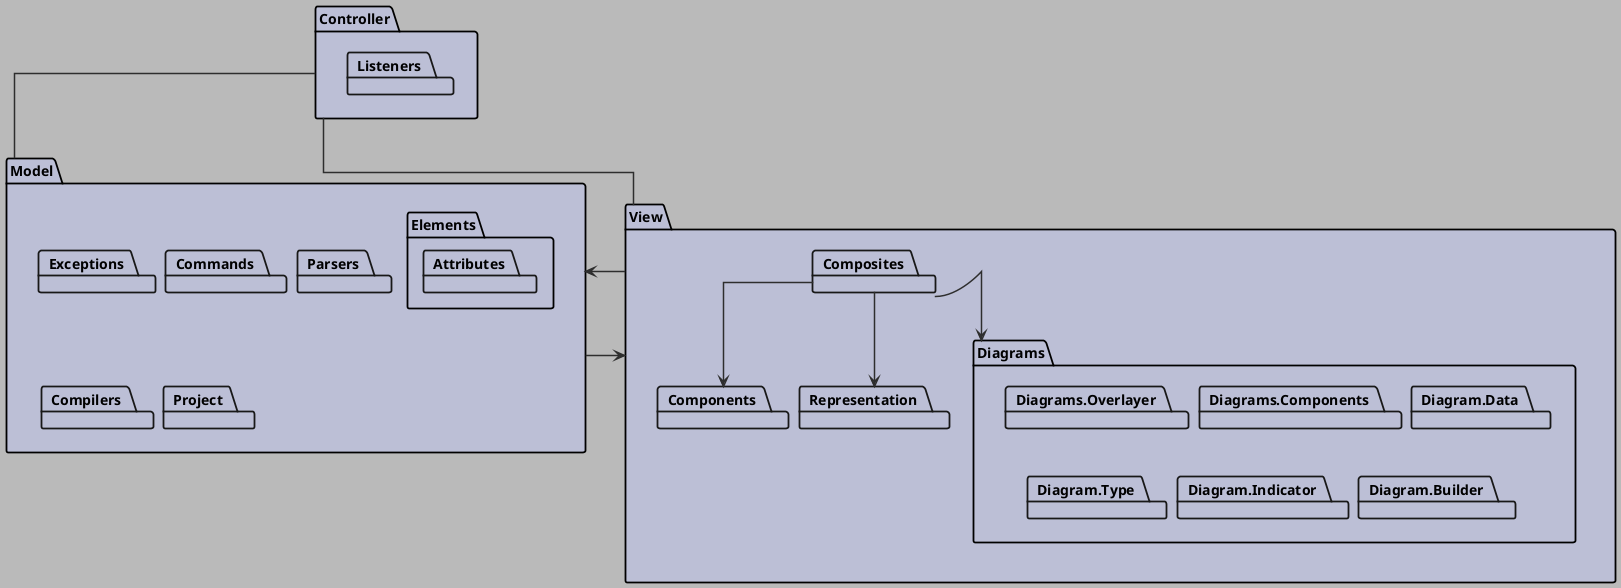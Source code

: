 @startuml PackageDiagram
'Style Settings
skinparam {
    Linetype ortho
    BackgroundColor #bababa
    Shadowing false
    Nodesep 10
    Ranksep 10
}
skinparam Arrow {
    Color #2e2e2e
    Thickness 1.5
}
skinparam CircledCharacter {
    Radius 8
    FontSize 10
}
skinparam class {
    BackgroundColor #d1d1d1
    BorderColor #2e2e2e
    BorderThickness 1.5
    HeaderBackgroundColor #a6a6a6
}
skinparam package {
    BackgroundColor #bcbfd6
    BorderThickness 1.8
}
skinparam Note {
    BackgroundColor #297547
    BorderColor #171a17
    FontColor #e8e8e8
}
'Content
package Model{
    package Elements{
        package Attributes
    }
    package Exceptions
    package Commands
    package Parsers
    package Compilers
    package Project
    'Relations
}
package View {
    package Components
    package Composites
    package Diagrams{
        package Diagrams.Overlayer
        package Diagrams.Components
        package Diagram.Data
        package Diagram.Type
        package Diagram.Indicator
        package Diagram.Builder
    }
    package Representation
    'Relations
    Composites --> Components
    Composites --> Representation
    Composites --> Diagrams
}
package Controller {
    package Listeners
    'Relations
}
'Relations
Controller -- View
Controller -- Model
View --> Model
Model --> View
@enduml
